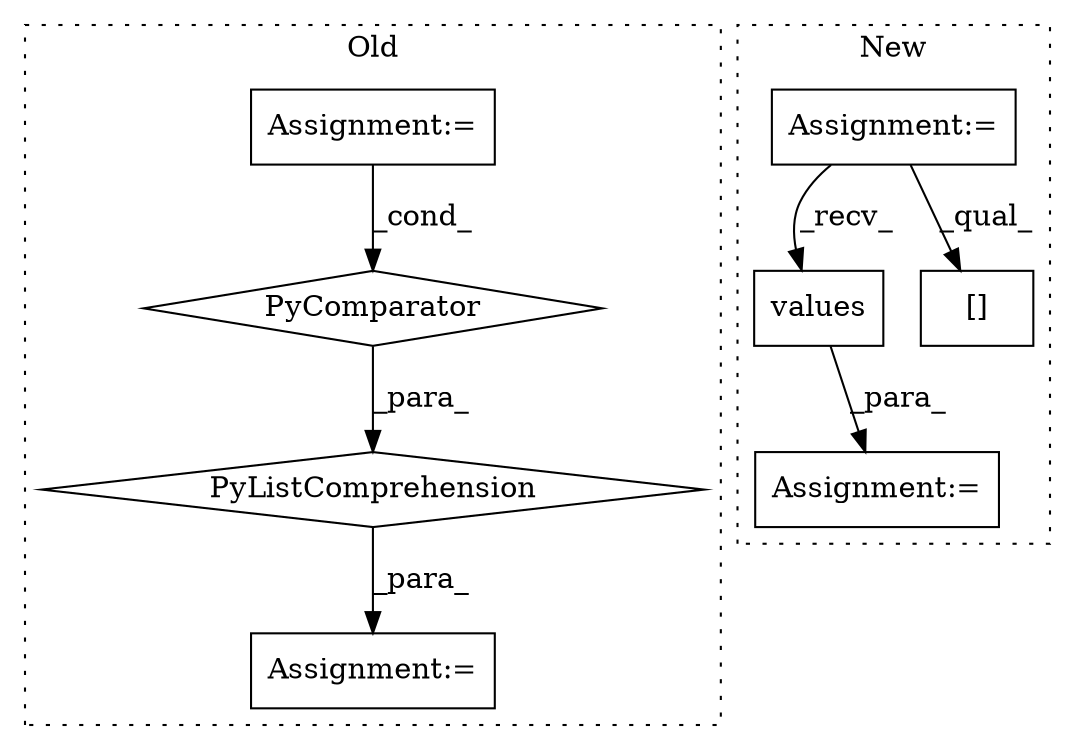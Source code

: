 digraph G {
subgraph cluster0 {
1 [label="PyComparator" a="113" s="1920" l="36" shape="diamond"];
3 [label="Assignment:=" a="7" s="1158" l="12" shape="box"];
4 [label="PyListComprehension" a="109" s="1832" l="132" shape="diamond"];
5 [label="Assignment:=" a="7" s="1820" l="12" shape="box"];
label = "Old";
style="dotted";
}
subgraph cluster1 {
2 [label="values" a="32" s="1305" l="8" shape="box"];
6 [label="Assignment:=" a="7" s="1213,1314" l="65,2" shape="box"];
7 [label="Assignment:=" a="7" s="748" l="1" shape="box"];
8 [label="[]" a="2" s="947,974" l="7,1" shape="box"];
label = "New";
style="dotted";
}
1 -> 4 [label="_para_"];
2 -> 6 [label="_para_"];
3 -> 1 [label="_cond_"];
4 -> 5 [label="_para_"];
7 -> 2 [label="_recv_"];
7 -> 8 [label="_qual_"];
}